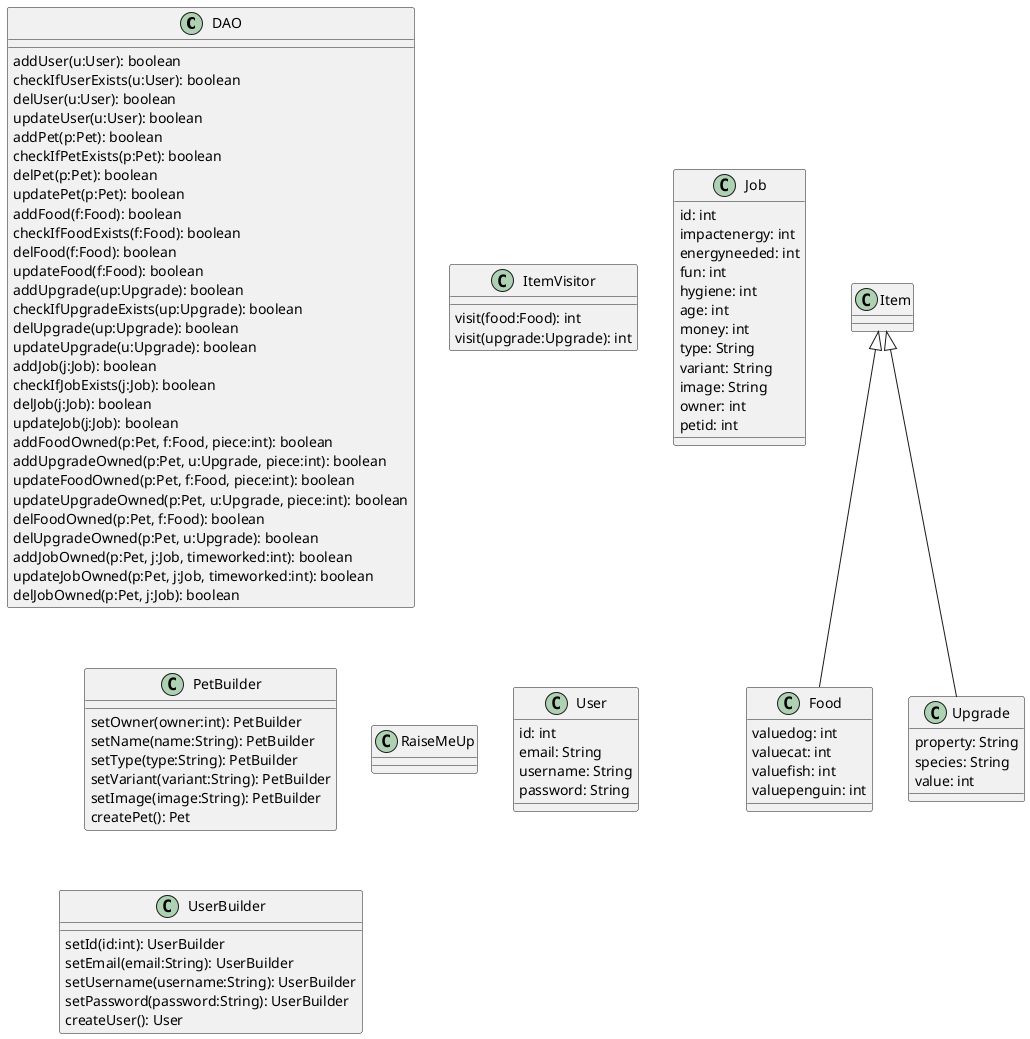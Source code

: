 @startuml

class DAO {
    addUser(u:User): boolean
    checkIfUserExists(u:User): boolean
    delUser(u:User): boolean
    updateUser(u:User): boolean
    addPet(p:Pet): boolean
    checkIfPetExists(p:Pet): boolean
    delPet(p:Pet): boolean
    updatePet(p:Pet): boolean
    addFood(f:Food): boolean
    checkIfFoodExists(f:Food): boolean
    delFood(f:Food): boolean
    updateFood(f:Food): boolean
    addUpgrade(up:Upgrade): boolean
    checkIfUpgradeExists(up:Upgrade): boolean
    delUpgrade(up:Upgrade): boolean
    updateUpgrade(u:Upgrade): boolean
    addJob(j:Job): boolean
    checkIfJobExists(j:Job): boolean
    delJob(j:Job): boolean
    updateJob(j:Job): boolean
    addFoodOwned(p:Pet, f:Food, piece:int): boolean
    addUpgradeOwned(p:Pet, u:Upgrade, piece:int): boolean
    updateFoodOwned(p:Pet, f:Food, piece:int): boolean
    updateUpgradeOwned(p:Pet, u:Upgrade, piece:int): boolean
    delFoodOwned(p:Pet, f:Food): boolean
    delUpgradeOwned(p:Pet, u:Upgrade): boolean
    addJobOwned(p:Pet, j:Job, timeworked:int): boolean
    updateJobOwned(p:Pet, j:Job, timeworked:int): boolean
    delJobOwned(p:Pet, j:Job): boolean
}

class Food {
    valuedog: int
    valuecat: int
    valuefish: int
    valuepenguin: int
}

class ItemVisitor {
    visit(food:Food): int
    visit(upgrade:Upgrade): int
}

class Job {
    id: int
    impactenergy: int
    energyneeded: int
    fun: int
    hygiene: int
    age: int
    money: int
    type: String
    variant: String
    image: String
    owner: int
    petid: int
}

class PetBuilder {
    setOwner(owner:int): PetBuilder
    setName(name:String): PetBuilder
    setType(type:String): PetBuilder
    setVariant(variant:String): PetBuilder
    setImage(image:String): PetBuilder
    createPet(): Pet
}

class RaiseMeUp {
}

class Upgrade {
    property: String
    species: String
    value: int
}

class User {
    id: int
    email: String
    username: String
    password: String
}

class UserBuilder {
    setId(id:int): UserBuilder
    setEmail(email:String): UserBuilder
    setUsername(username:String): UserBuilder
    setPassword(password:String): UserBuilder
    createUser(): User
}

Item <|-- Food
Item <|-- Upgrade

@enduml
